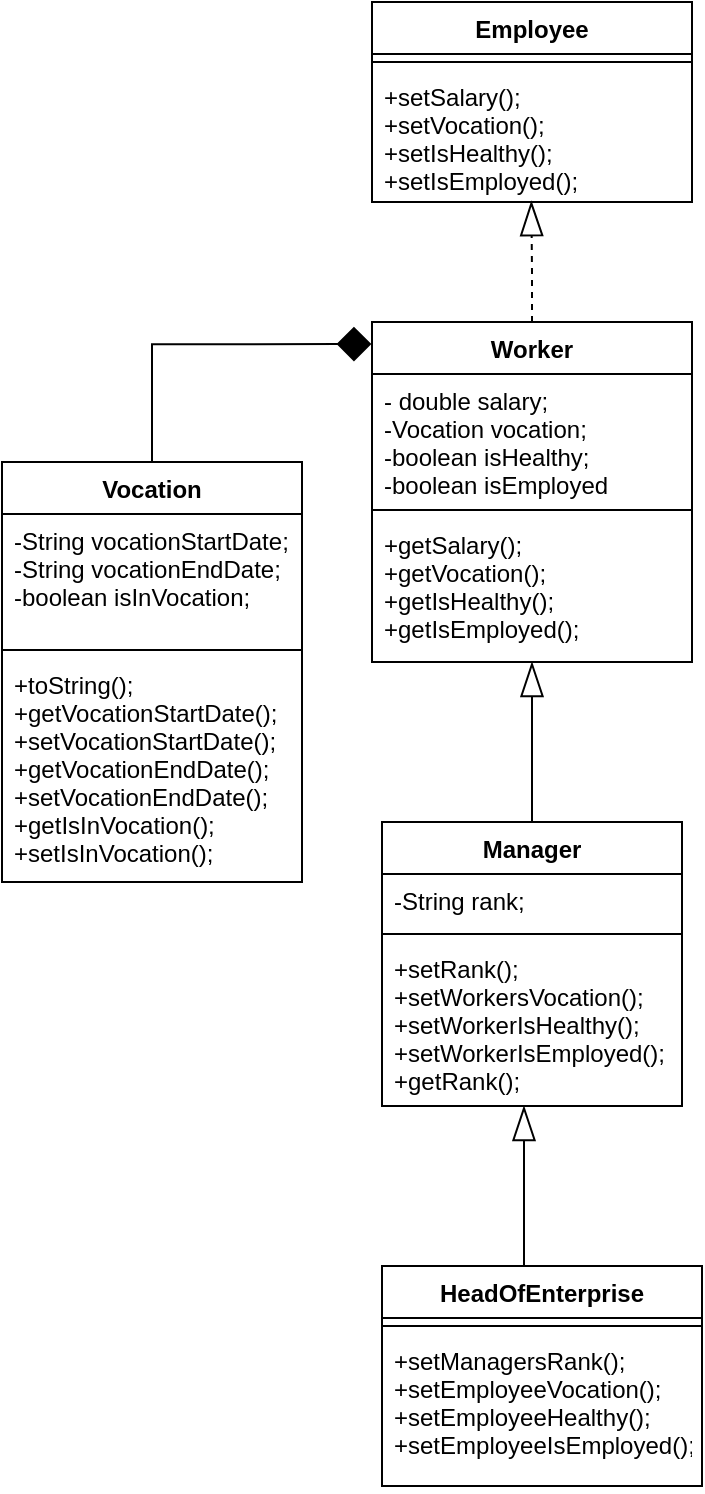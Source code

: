 <mxfile version="12.4.9" type="google"><diagram name="Page-1" id="0783ab3e-0a74-02c8-0abd-f7b4e66b4bec"><mxGraphModel dx="1550" dy="836" grid="1" gridSize="10" guides="1" tooltips="1" connect="1" arrows="1" fold="1" page="1" pageScale="1" pageWidth="850" pageHeight="1100" background="#ffffff" math="0" shadow="0"><root><mxCell id="0"/><mxCell id="1" parent="0"/><mxCell id="mjQVRdebkFcG5vKp7kM0-24" style="edgeStyle=orthogonalEdgeStyle;rounded=0;orthogonalLoop=1;jettySize=auto;html=1;entryX=0.498;entryY=0.994;entryDx=0;entryDy=0;entryPerimeter=0;endArrow=blockThin;endFill=0;endSize=15;dashed=1;" edge="1" parent="1" source="mjQVRdebkFcG5vKp7kM0-6" target="mjQVRdebkFcG5vKp7kM0-23"><mxGeometry relative="1" as="geometry"/></mxCell><mxCell id="mjQVRdebkFcG5vKp7kM0-6" value="Worker" style="swimlane;fontStyle=1;align=center;verticalAlign=top;childLayout=stackLayout;horizontal=1;startSize=26;horizontalStack=0;resizeParent=1;resizeParentMax=0;resizeLast=0;collapsible=1;marginBottom=0;" vertex="1" parent="1"><mxGeometry x="285" y="250" width="160" height="170" as="geometry"/></mxCell><mxCell id="mjQVRdebkFcG5vKp7kM0-7" value="- double salary;&#10;-Vocation vocation;&#10;-boolean isHealthy;&#10;-boolean isEmployed&#10;" style="text;strokeColor=none;fillColor=none;align=left;verticalAlign=top;spacingLeft=4;spacingRight=4;overflow=hidden;rotatable=0;points=[[0,0.5],[1,0.5]];portConstraint=eastwest;" vertex="1" parent="mjQVRdebkFcG5vKp7kM0-6"><mxGeometry y="26" width="160" height="64" as="geometry"/></mxCell><mxCell id="mjQVRdebkFcG5vKp7kM0-8" value="" style="line;strokeWidth=1;fillColor=none;align=left;verticalAlign=middle;spacingTop=-1;spacingLeft=3;spacingRight=3;rotatable=0;labelPosition=right;points=[];portConstraint=eastwest;" vertex="1" parent="mjQVRdebkFcG5vKp7kM0-6"><mxGeometry y="90" width="160" height="8" as="geometry"/></mxCell><mxCell id="mjQVRdebkFcG5vKp7kM0-9" value="+getSalary();&#10;+getVocation();&#10;+getIsHealthy();&#10;+getIsEmployed();" style="text;strokeColor=none;fillColor=none;align=left;verticalAlign=top;spacingLeft=4;spacingRight=4;overflow=hidden;rotatable=0;points=[[0,0.5],[1,0.5]];portConstraint=eastwest;" vertex="1" parent="mjQVRdebkFcG5vKp7kM0-6"><mxGeometry y="98" width="160" height="72" as="geometry"/></mxCell><mxCell id="mjQVRdebkFcG5vKp7kM0-19" style="edgeStyle=orthogonalEdgeStyle;rounded=0;orthogonalLoop=1;jettySize=auto;html=1;entryX=0.5;entryY=1;entryDx=0;entryDy=0;entryPerimeter=0;endArrow=blockThin;endFill=0;endSize=15;" edge="1" parent="1" source="mjQVRdebkFcG5vKp7kM0-14" target="mjQVRdebkFcG5vKp7kM0-9"><mxGeometry relative="1" as="geometry"/></mxCell><mxCell id="mjQVRdebkFcG5vKp7kM0-14" value="Manager" style="swimlane;fontStyle=1;align=center;verticalAlign=top;childLayout=stackLayout;horizontal=1;startSize=26;horizontalStack=0;resizeParent=1;resizeParentMax=0;resizeLast=0;collapsible=1;marginBottom=0;" vertex="1" parent="1"><mxGeometry x="290" y="500" width="150" height="142" as="geometry"/></mxCell><mxCell id="mjQVRdebkFcG5vKp7kM0-15" value="-String rank;" style="text;strokeColor=none;fillColor=none;align=left;verticalAlign=top;spacingLeft=4;spacingRight=4;overflow=hidden;rotatable=0;points=[[0,0.5],[1,0.5]];portConstraint=eastwest;" vertex="1" parent="mjQVRdebkFcG5vKp7kM0-14"><mxGeometry y="26" width="150" height="26" as="geometry"/></mxCell><mxCell id="mjQVRdebkFcG5vKp7kM0-16" value="" style="line;strokeWidth=1;fillColor=none;align=left;verticalAlign=middle;spacingTop=-1;spacingLeft=3;spacingRight=3;rotatable=0;labelPosition=right;points=[];portConstraint=eastwest;" vertex="1" parent="mjQVRdebkFcG5vKp7kM0-14"><mxGeometry y="52" width="150" height="8" as="geometry"/></mxCell><mxCell id="mjQVRdebkFcG5vKp7kM0-17" value="+setRank();&#10;+setWorkersVocation();&#10;+setWorkerIsHealthy();&#10;+setWorkerIsEmployed();&#10;+getRank();" style="text;strokeColor=none;fillColor=none;align=left;verticalAlign=top;spacingLeft=4;spacingRight=4;overflow=hidden;rotatable=0;points=[[0,0.5],[1,0.5]];portConstraint=eastwest;" vertex="1" parent="mjQVRdebkFcG5vKp7kM0-14"><mxGeometry y="60" width="150" height="82" as="geometry"/></mxCell><mxCell id="mjQVRdebkFcG5vKp7kM0-20" value="Employee" style="swimlane;fontStyle=1;align=center;verticalAlign=top;childLayout=stackLayout;horizontal=1;startSize=26;horizontalStack=0;resizeParent=1;resizeParentMax=0;resizeLast=0;collapsible=1;marginBottom=0;" vertex="1" parent="1"><mxGeometry x="285" y="90" width="160" height="100" as="geometry"/></mxCell><mxCell id="mjQVRdebkFcG5vKp7kM0-22" value="" style="line;strokeWidth=1;fillColor=none;align=left;verticalAlign=middle;spacingTop=-1;spacingLeft=3;spacingRight=3;rotatable=0;labelPosition=right;points=[];portConstraint=eastwest;" vertex="1" parent="mjQVRdebkFcG5vKp7kM0-20"><mxGeometry y="26" width="160" height="8" as="geometry"/></mxCell><mxCell id="mjQVRdebkFcG5vKp7kM0-23" value="+setSalary();&#10;+setVocation();&#10;+setIsHealthy();&#10;+setIsEmployed();&#10;" style="text;strokeColor=none;fillColor=none;align=left;verticalAlign=top;spacingLeft=4;spacingRight=4;overflow=hidden;rotatable=0;points=[[0,0.5],[1,0.5]];portConstraint=eastwest;" vertex="1" parent="mjQVRdebkFcG5vKp7kM0-20"><mxGeometry y="34" width="160" height="66" as="geometry"/></mxCell><mxCell id="mjQVRdebkFcG5vKp7kM0-29" style="edgeStyle=orthogonalEdgeStyle;rounded=0;orthogonalLoop=1;jettySize=auto;html=1;endArrow=blockThin;endFill=0;endSize=15;exitX=0.5;exitY=0;exitDx=0;exitDy=0;" edge="1" parent="1"><mxGeometry relative="1" as="geometry"><mxPoint x="367" y="722" as="sourcePoint"/><mxPoint x="361" y="642" as="targetPoint"/><Array as="points"><mxPoint x="361" y="722"/></Array></mxGeometry></mxCell><mxCell id="mjQVRdebkFcG5vKp7kM0-25" value="HeadOfEnterprise" style="swimlane;fontStyle=1;align=center;verticalAlign=top;childLayout=stackLayout;horizontal=1;startSize=26;horizontalStack=0;resizeParent=1;resizeParentMax=0;resizeLast=0;collapsible=1;marginBottom=0;" vertex="1" parent="1"><mxGeometry x="290" y="722" width="160" height="110" as="geometry"/></mxCell><mxCell id="mjQVRdebkFcG5vKp7kM0-27" value="" style="line;strokeWidth=1;fillColor=none;align=left;verticalAlign=middle;spacingTop=-1;spacingLeft=3;spacingRight=3;rotatable=0;labelPosition=right;points=[];portConstraint=eastwest;" vertex="1" parent="mjQVRdebkFcG5vKp7kM0-25"><mxGeometry y="26" width="160" height="8" as="geometry"/></mxCell><mxCell id="mjQVRdebkFcG5vKp7kM0-28" value="+setManagersRank();&#10;+setEmployeeVocation();&#10;+setEmployeeHealthy();&#10;+setEmployeeIsEmployed();&#10;" style="text;strokeColor=none;fillColor=none;align=left;verticalAlign=top;spacingLeft=4;spacingRight=4;overflow=hidden;rotatable=0;points=[[0,0.5],[1,0.5]];portConstraint=eastwest;" vertex="1" parent="mjQVRdebkFcG5vKp7kM0-25"><mxGeometry y="34" width="160" height="76" as="geometry"/></mxCell><mxCell id="mjQVRdebkFcG5vKp7kM0-34" style="edgeStyle=orthogonalEdgeStyle;rounded=0;orthogonalLoop=1;jettySize=auto;html=1;exitX=0.5;exitY=0;exitDx=0;exitDy=0;entryX=-0.002;entryY=0.065;entryDx=0;entryDy=0;entryPerimeter=0;endArrow=diamond;endFill=1;endSize=15;" edge="1" parent="1" source="mjQVRdebkFcG5vKp7kM0-30" target="mjQVRdebkFcG5vKp7kM0-6"><mxGeometry relative="1" as="geometry"/></mxCell><mxCell id="mjQVRdebkFcG5vKp7kM0-30" value="Vocation" style="swimlane;fontStyle=1;align=center;verticalAlign=top;childLayout=stackLayout;horizontal=1;startSize=26;horizontalStack=0;resizeParent=1;resizeParentMax=0;resizeLast=0;collapsible=1;marginBottom=0;" vertex="1" parent="1"><mxGeometry x="100" y="320" width="150" height="210" as="geometry"/></mxCell><mxCell id="mjQVRdebkFcG5vKp7kM0-31" value="-String vocationStartDate;&#10;-String vocationEndDate;&#10;-boolean isInVocation;" style="text;strokeColor=none;fillColor=none;align=left;verticalAlign=top;spacingLeft=4;spacingRight=4;overflow=hidden;rotatable=0;points=[[0,0.5],[1,0.5]];portConstraint=eastwest;" vertex="1" parent="mjQVRdebkFcG5vKp7kM0-30"><mxGeometry y="26" width="150" height="64" as="geometry"/></mxCell><mxCell id="mjQVRdebkFcG5vKp7kM0-32" value="" style="line;strokeWidth=1;fillColor=none;align=left;verticalAlign=middle;spacingTop=-1;spacingLeft=3;spacingRight=3;rotatable=0;labelPosition=right;points=[];portConstraint=eastwest;" vertex="1" parent="mjQVRdebkFcG5vKp7kM0-30"><mxGeometry y="90" width="150" height="8" as="geometry"/></mxCell><mxCell id="mjQVRdebkFcG5vKp7kM0-33" value="+toString();&#10;+getVocationStartDate();&#10;+setVocationStartDate();&#10;+getVocationEndDate();&#10;+setVocationEndDate();&#10;+getIsInVocation();&#10;+setIsInVocation();&#10;" style="text;strokeColor=none;fillColor=none;align=left;verticalAlign=top;spacingLeft=4;spacingRight=4;overflow=hidden;rotatable=0;points=[[0,0.5],[1,0.5]];portConstraint=eastwest;" vertex="1" parent="mjQVRdebkFcG5vKp7kM0-30"><mxGeometry y="98" width="150" height="112" as="geometry"/></mxCell></root></mxGraphModel></diagram></mxfile>